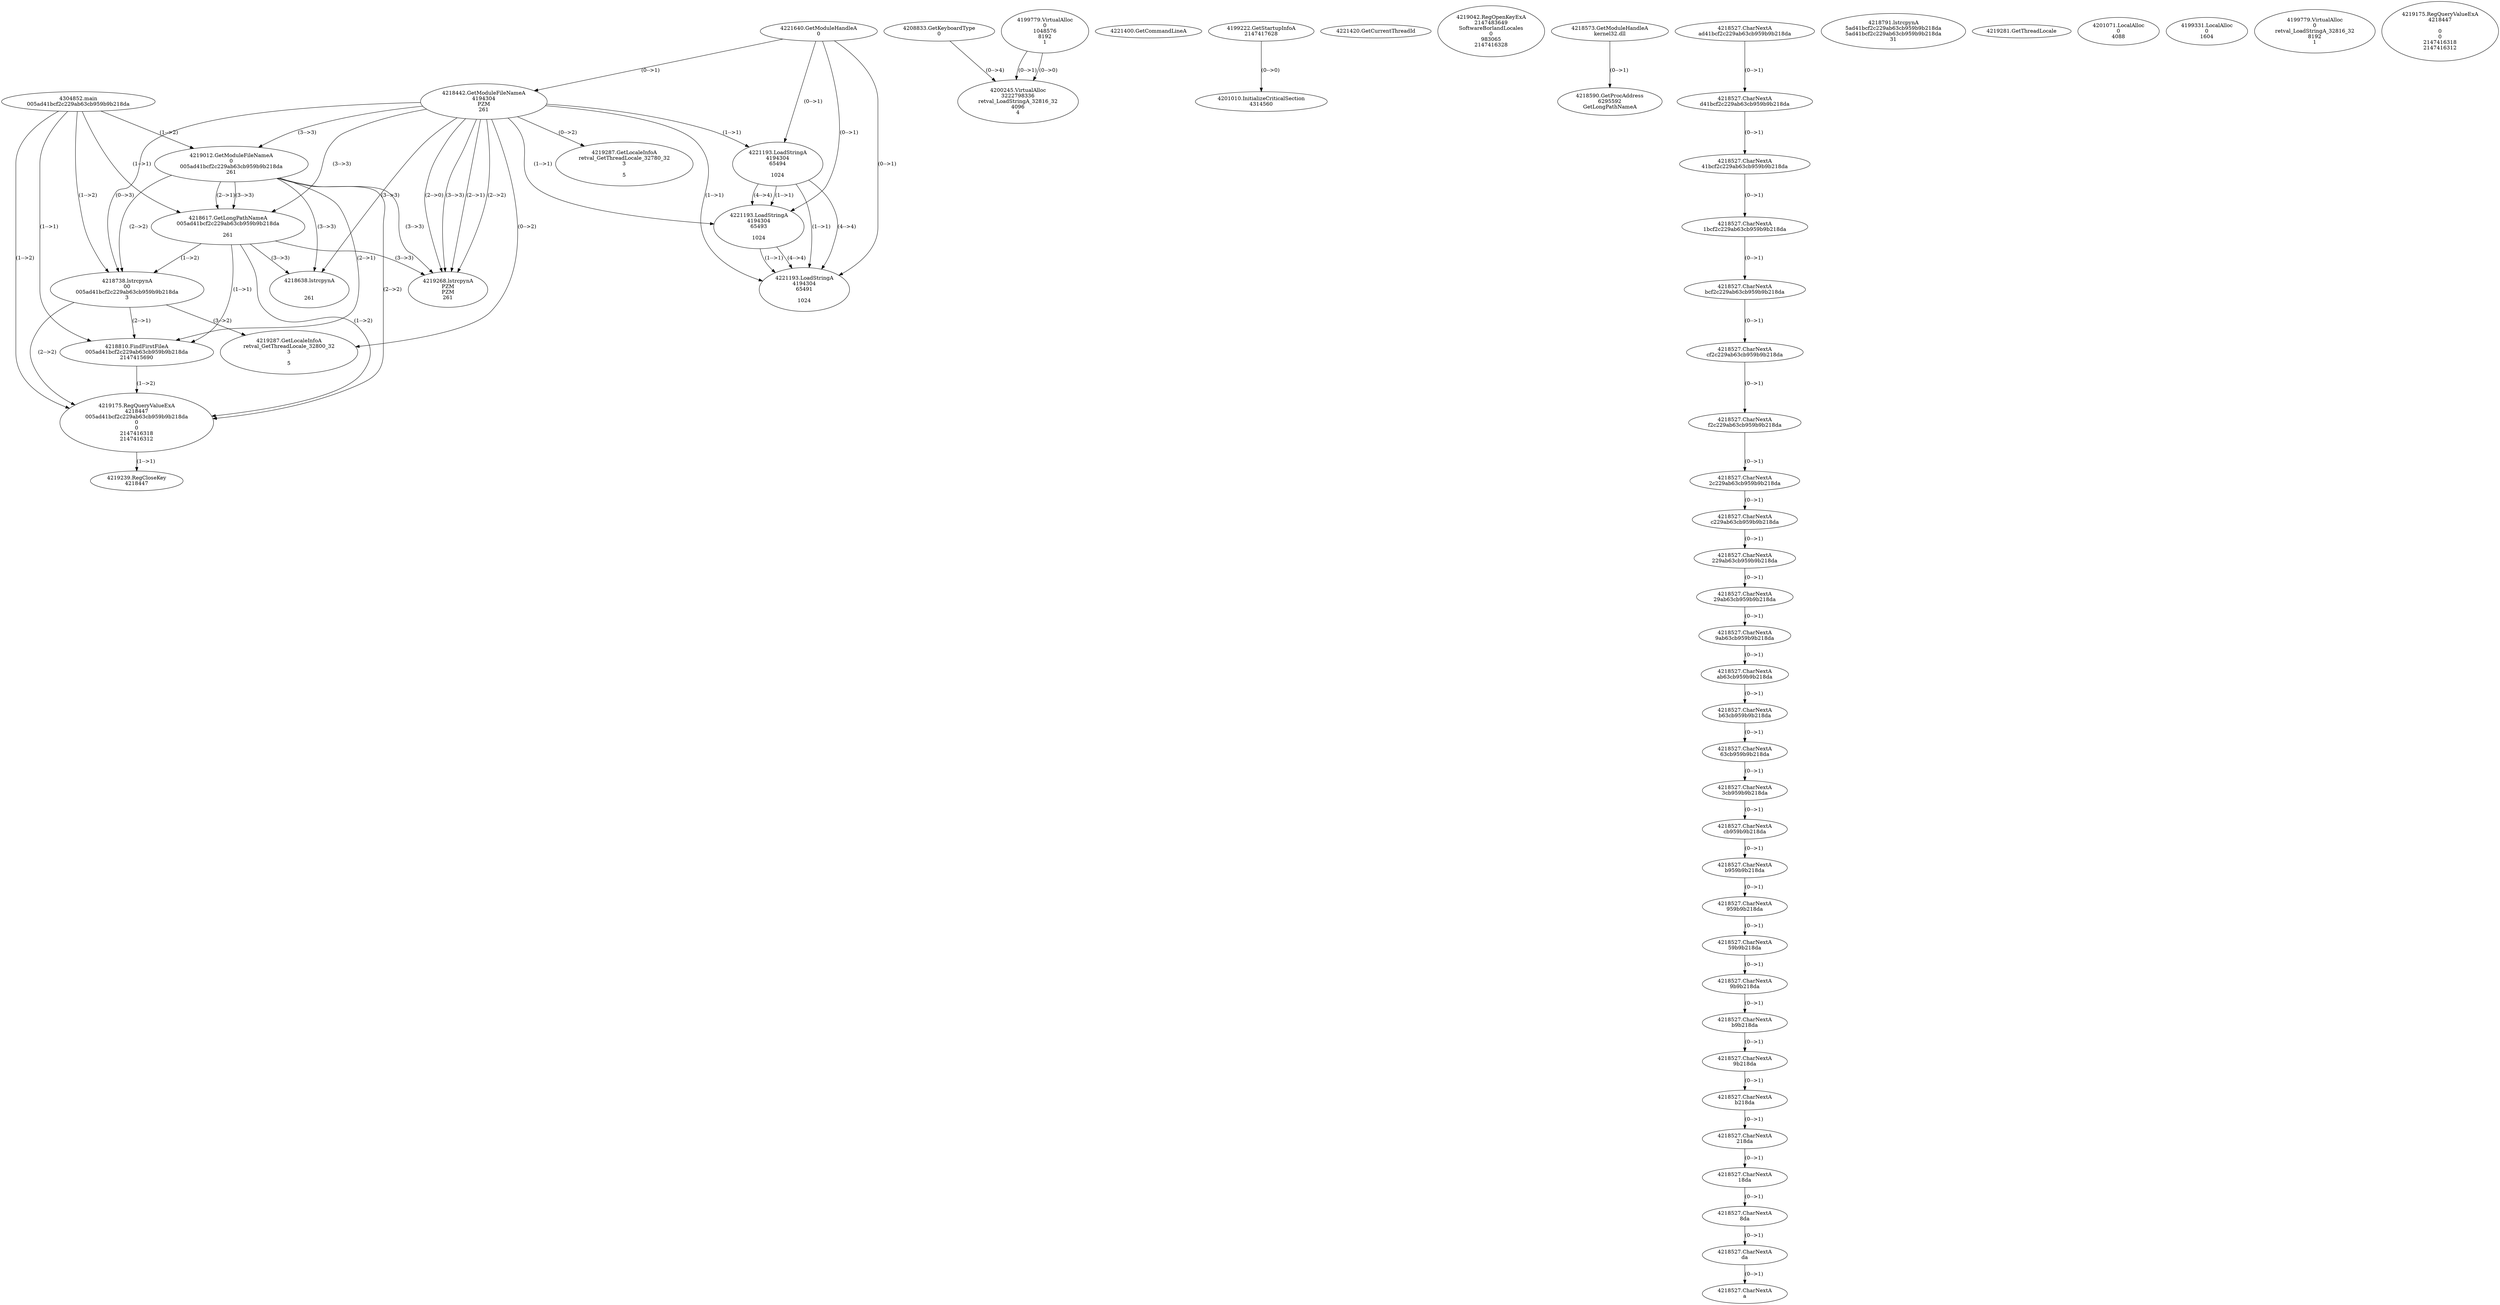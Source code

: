 // Global SCDG with merge call
digraph {
	0 [label="4304852.main
005ad41bcf2c229ab63cb959b9b218da"]
	1 [label="4221640.GetModuleHandleA
0"]
	2 [label="4208833.GetKeyboardType
0"]
	3 [label="4221400.GetCommandLineA
"]
	4 [label="4199222.GetStartupInfoA
2147417628"]
	5 [label="4221420.GetCurrentThreadId
"]
	6 [label="4218442.GetModuleFileNameA
4194304
PZM
261"]
	1 -> 6 [label="(0-->1)"]
	7 [label="4219012.GetModuleFileNameA
0
005ad41bcf2c229ab63cb959b9b218da
261"]
	0 -> 7 [label="(1-->2)"]
	6 -> 7 [label="(3-->3)"]
	8 [label="4219042.RegOpenKeyExA
2147483649
Software\Borland\Locales
0
983065
2147416328"]
	9 [label="4218573.GetModuleHandleA
kernel32.dll"]
	10 [label="4218590.GetProcAddress
6295592
GetLongPathNameA"]
	9 -> 10 [label="(0-->1)"]
	11 [label="4218617.GetLongPathNameA
005ad41bcf2c229ab63cb959b9b218da

261"]
	0 -> 11 [label="(1-->1)"]
	7 -> 11 [label="(2-->1)"]
	6 -> 11 [label="(3-->3)"]
	7 -> 11 [label="(3-->3)"]
	12 [label="4218738.lstrcpynA
00
005ad41bcf2c229ab63cb959b9b218da
3"]
	0 -> 12 [label="(1-->2)"]
	7 -> 12 [label="(2-->2)"]
	11 -> 12 [label="(1-->2)"]
	6 -> 12 [label="(0-->3)"]
	13 [label="4218527.CharNextA
ad41bcf2c229ab63cb959b9b218da"]
	14 [label="4218527.CharNextA
d41bcf2c229ab63cb959b9b218da"]
	13 -> 14 [label="(0-->1)"]
	15 [label="4218527.CharNextA
41bcf2c229ab63cb959b9b218da"]
	14 -> 15 [label="(0-->1)"]
	16 [label="4218527.CharNextA
1bcf2c229ab63cb959b9b218da"]
	15 -> 16 [label="(0-->1)"]
	17 [label="4218527.CharNextA
bcf2c229ab63cb959b9b218da"]
	16 -> 17 [label="(0-->1)"]
	18 [label="4218527.CharNextA
cf2c229ab63cb959b9b218da"]
	17 -> 18 [label="(0-->1)"]
	19 [label="4218527.CharNextA
f2c229ab63cb959b9b218da"]
	18 -> 19 [label="(0-->1)"]
	20 [label="4218527.CharNextA
2c229ab63cb959b9b218da"]
	19 -> 20 [label="(0-->1)"]
	21 [label="4218527.CharNextA
c229ab63cb959b9b218da"]
	20 -> 21 [label="(0-->1)"]
	22 [label="4218527.CharNextA
229ab63cb959b9b218da"]
	21 -> 22 [label="(0-->1)"]
	23 [label="4218527.CharNextA
29ab63cb959b9b218da"]
	22 -> 23 [label="(0-->1)"]
	24 [label="4218527.CharNextA
9ab63cb959b9b218da"]
	23 -> 24 [label="(0-->1)"]
	25 [label="4218527.CharNextA
ab63cb959b9b218da"]
	24 -> 25 [label="(0-->1)"]
	26 [label="4218527.CharNextA
b63cb959b9b218da"]
	25 -> 26 [label="(0-->1)"]
	27 [label="4218527.CharNextA
63cb959b9b218da"]
	26 -> 27 [label="(0-->1)"]
	28 [label="4218527.CharNextA
3cb959b9b218da"]
	27 -> 28 [label="(0-->1)"]
	29 [label="4218527.CharNextA
cb959b9b218da"]
	28 -> 29 [label="(0-->1)"]
	30 [label="4218527.CharNextA
b959b9b218da"]
	29 -> 30 [label="(0-->1)"]
	31 [label="4218527.CharNextA
959b9b218da"]
	30 -> 31 [label="(0-->1)"]
	32 [label="4218527.CharNextA
59b9b218da"]
	31 -> 32 [label="(0-->1)"]
	33 [label="4218527.CharNextA
9b9b218da"]
	32 -> 33 [label="(0-->1)"]
	34 [label="4218527.CharNextA
b9b218da"]
	33 -> 34 [label="(0-->1)"]
	35 [label="4218527.CharNextA
9b218da"]
	34 -> 35 [label="(0-->1)"]
	36 [label="4218527.CharNextA
b218da"]
	35 -> 36 [label="(0-->1)"]
	37 [label="4218527.CharNextA
218da"]
	36 -> 37 [label="(0-->1)"]
	38 [label="4218527.CharNextA
18da"]
	37 -> 38 [label="(0-->1)"]
	39 [label="4218527.CharNextA
8da"]
	38 -> 39 [label="(0-->1)"]
	40 [label="4218527.CharNextA
da"]
	39 -> 40 [label="(0-->1)"]
	41 [label="4218527.CharNextA
a"]
	40 -> 41 [label="(0-->1)"]
	42 [label="4218791.lstrcpynA
5ad41bcf2c229ab63cb959b9b218da
5ad41bcf2c229ab63cb959b9b218da
31"]
	43 [label="4218810.FindFirstFileA
005ad41bcf2c229ab63cb959b9b218da
2147415690"]
	0 -> 43 [label="(1-->1)"]
	7 -> 43 [label="(2-->1)"]
	11 -> 43 [label="(1-->1)"]
	12 -> 43 [label="(2-->1)"]
	44 [label="4219175.RegQueryValueExA
4218447
005ad41bcf2c229ab63cb959b9b218da
0
0
2147416318
2147416312"]
	0 -> 44 [label="(1-->2)"]
	7 -> 44 [label="(2-->2)"]
	11 -> 44 [label="(1-->2)"]
	12 -> 44 [label="(2-->2)"]
	43 -> 44 [label="(1-->2)"]
	45 [label="4219239.RegCloseKey
4218447"]
	44 -> 45 [label="(1-->1)"]
	46 [label="4219268.lstrcpynA
PZM
PZM
261"]
	6 -> 46 [label="(2-->1)"]
	6 -> 46 [label="(2-->2)"]
	6 -> 46 [label="(3-->3)"]
	7 -> 46 [label="(3-->3)"]
	11 -> 46 [label="(3-->3)"]
	6 -> 46 [label="(2-->0)"]
	47 [label="4219281.GetThreadLocale
"]
	48 [label="4219287.GetLocaleInfoA
retval_GetThreadLocale_32800_32
3

5"]
	6 -> 48 [label="(0-->2)"]
	12 -> 48 [label="(3-->2)"]
	49 [label="4221193.LoadStringA
4194304
65494

1024"]
	1 -> 49 [label="(0-->1)"]
	6 -> 49 [label="(1-->1)"]
	50 [label="4221193.LoadStringA
4194304
65493

1024"]
	1 -> 50 [label="(0-->1)"]
	6 -> 50 [label="(1-->1)"]
	49 -> 50 [label="(1-->1)"]
	49 -> 50 [label="(4-->4)"]
	51 [label="4221193.LoadStringA
4194304
65491

1024"]
	1 -> 51 [label="(0-->1)"]
	6 -> 51 [label="(1-->1)"]
	49 -> 51 [label="(1-->1)"]
	50 -> 51 [label="(1-->1)"]
	49 -> 51 [label="(4-->4)"]
	50 -> 51 [label="(4-->4)"]
	52 [label="4201010.InitializeCriticalSection
4314560"]
	4 -> 52 [label="(0-->0)"]
	53 [label="4201071.LocalAlloc
0
4088"]
	54 [label="4199779.VirtualAlloc
0
1048576
8192
1"]
	55 [label="4199331.LocalAlloc
0
1604"]
	56 [label="4200245.VirtualAlloc
3222798336
retval_LoadStringA_32816_32
4096
4"]
	54 -> 56 [label="(0-->1)"]
	2 -> 56 [label="(0-->4)"]
	54 -> 56 [label="(0-->0)"]
	57 [label="4199779.VirtualAlloc
0
retval_LoadStringA_32816_32
8192
1"]
	58 [label="4218638.lstrcpynA


261"]
	6 -> 58 [label="(3-->3)"]
	7 -> 58 [label="(3-->3)"]
	11 -> 58 [label="(3-->3)"]
	59 [label="4219175.RegQueryValueExA
4218447

0
0
2147416318
2147416312"]
	60 [label="4219287.GetLocaleInfoA
retval_GetThreadLocale_32780_32
3

5"]
	6 -> 60 [label="(0-->2)"]
}

